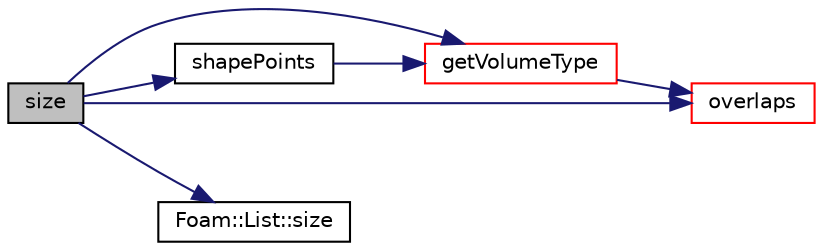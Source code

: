 digraph "size"
{
  bgcolor="transparent";
  edge [fontname="Helvetica",fontsize="10",labelfontname="Helvetica",labelfontsize="10"];
  node [fontname="Helvetica",fontsize="10",shape=record];
  rankdir="LR";
  Node1 [label="size",height=0.2,width=0.4,color="black", fillcolor="grey75", style="filled", fontcolor="black"];
  Node1 -> Node2 [color="midnightblue",fontsize="10",style="solid",fontname="Helvetica"];
  Node2 [label="getVolumeType",height=0.2,width=0.4,color="red",URL="$a02765.html#a5221237edf9a875b73dbd139d43292d7",tooltip="Get type (inside,outside,mixed,unknown) of point w.r.t. surface. "];
  Node2 -> Node3 [color="midnightblue",fontsize="10",style="solid",fontname="Helvetica"];
  Node3 [label="overlaps",height=0.2,width=0.4,color="red",URL="$a02765.html#aea49f8ea149b750ff5d58a0a194a6526",tooltip="Does (bb of) shape at index overlap bb. "];
  Node1 -> Node3 [color="midnightblue",fontsize="10",style="solid",fontname="Helvetica"];
  Node1 -> Node4 [color="midnightblue",fontsize="10",style="solid",fontname="Helvetica"];
  Node4 [label="shapePoints",height=0.2,width=0.4,color="black",URL="$a02765.html#a96a5d3469cd9e70fd39d89b3c4ca2f40",tooltip="Get representative point cloud for all shapes inside. "];
  Node4 -> Node2 [color="midnightblue",fontsize="10",style="solid",fontname="Helvetica"];
  Node1 -> Node5 [color="midnightblue",fontsize="10",style="solid",fontname="Helvetica"];
  Node5 [label="Foam::List::size",height=0.2,width=0.4,color="black",URL="$a01397.html#a8a5f6fa29bd4b500caf186f60245b384",tooltip="Override size to be inconsistent with allocated storage. "];
}
